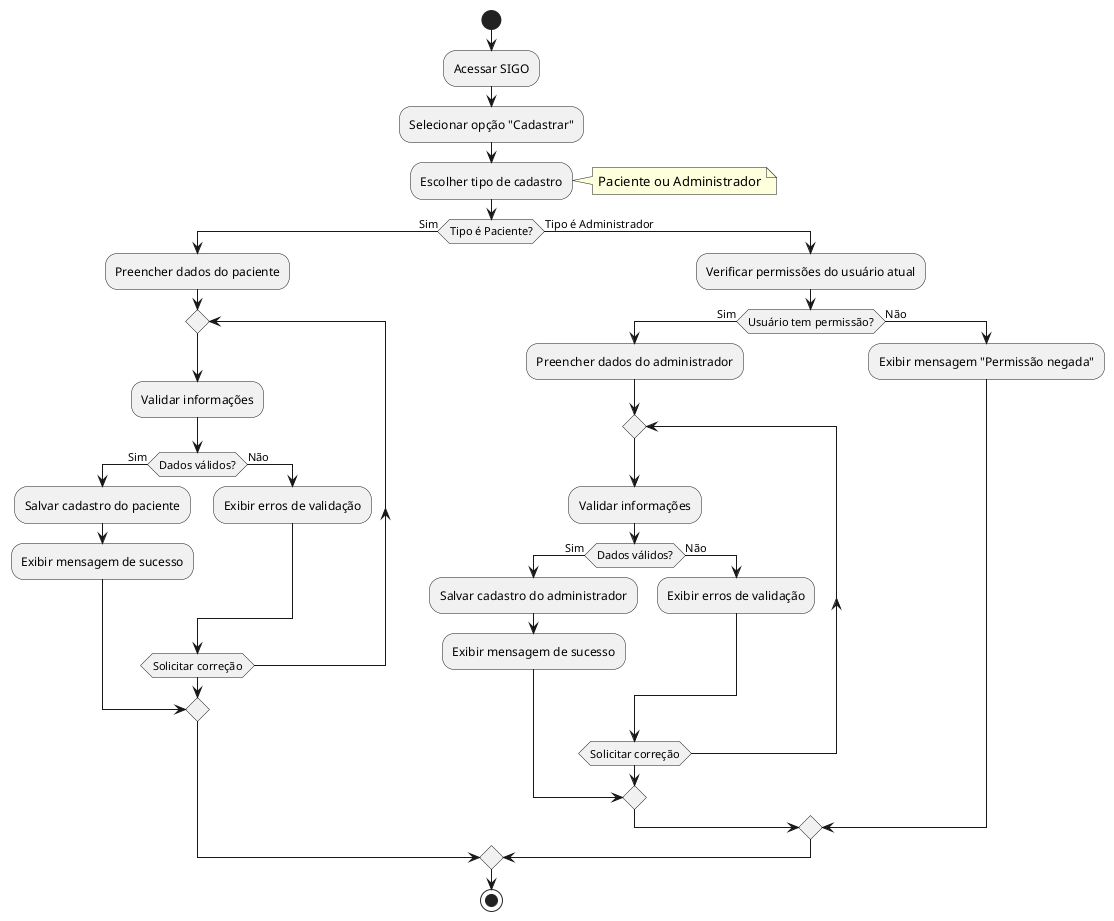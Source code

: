 @startuml
start

:Acessar SIGO;
:Selecionar opção "Cadastrar";

:Escolher tipo de cadastro;
note right
Paciente ou Administrador
end note

if (Tipo é Paciente?) then (Sim)
        :Preencher dados do paciente;
    repeat
        :Validar informações;
        if (Dados válidos?) then (Sim)
            :Salvar cadastro do paciente;
            :Exibir mensagem de sucesso;
            break
        else (Não)
            :Exibir erros de validação;
        endif
    repeat while (Solicitar correção)

else (Tipo é Administrador)
    :Verificar permissões do usuário atual;
    if (Usuário tem permissão?) then (Sim)
            :Preencher dados do administrador;
        repeat
            :Validar informações;
            if (Dados válidos?) then (Sim)
                :Salvar cadastro do administrador;
                :Exibir mensagem de sucesso;
                break
            else (Não)
                :Exibir erros de validação;
            endif
        repeat while (Solicitar correção)

    else (Não)
        :Exibir mensagem "Permissão negada";
    endif
endif

stop
@enduml
